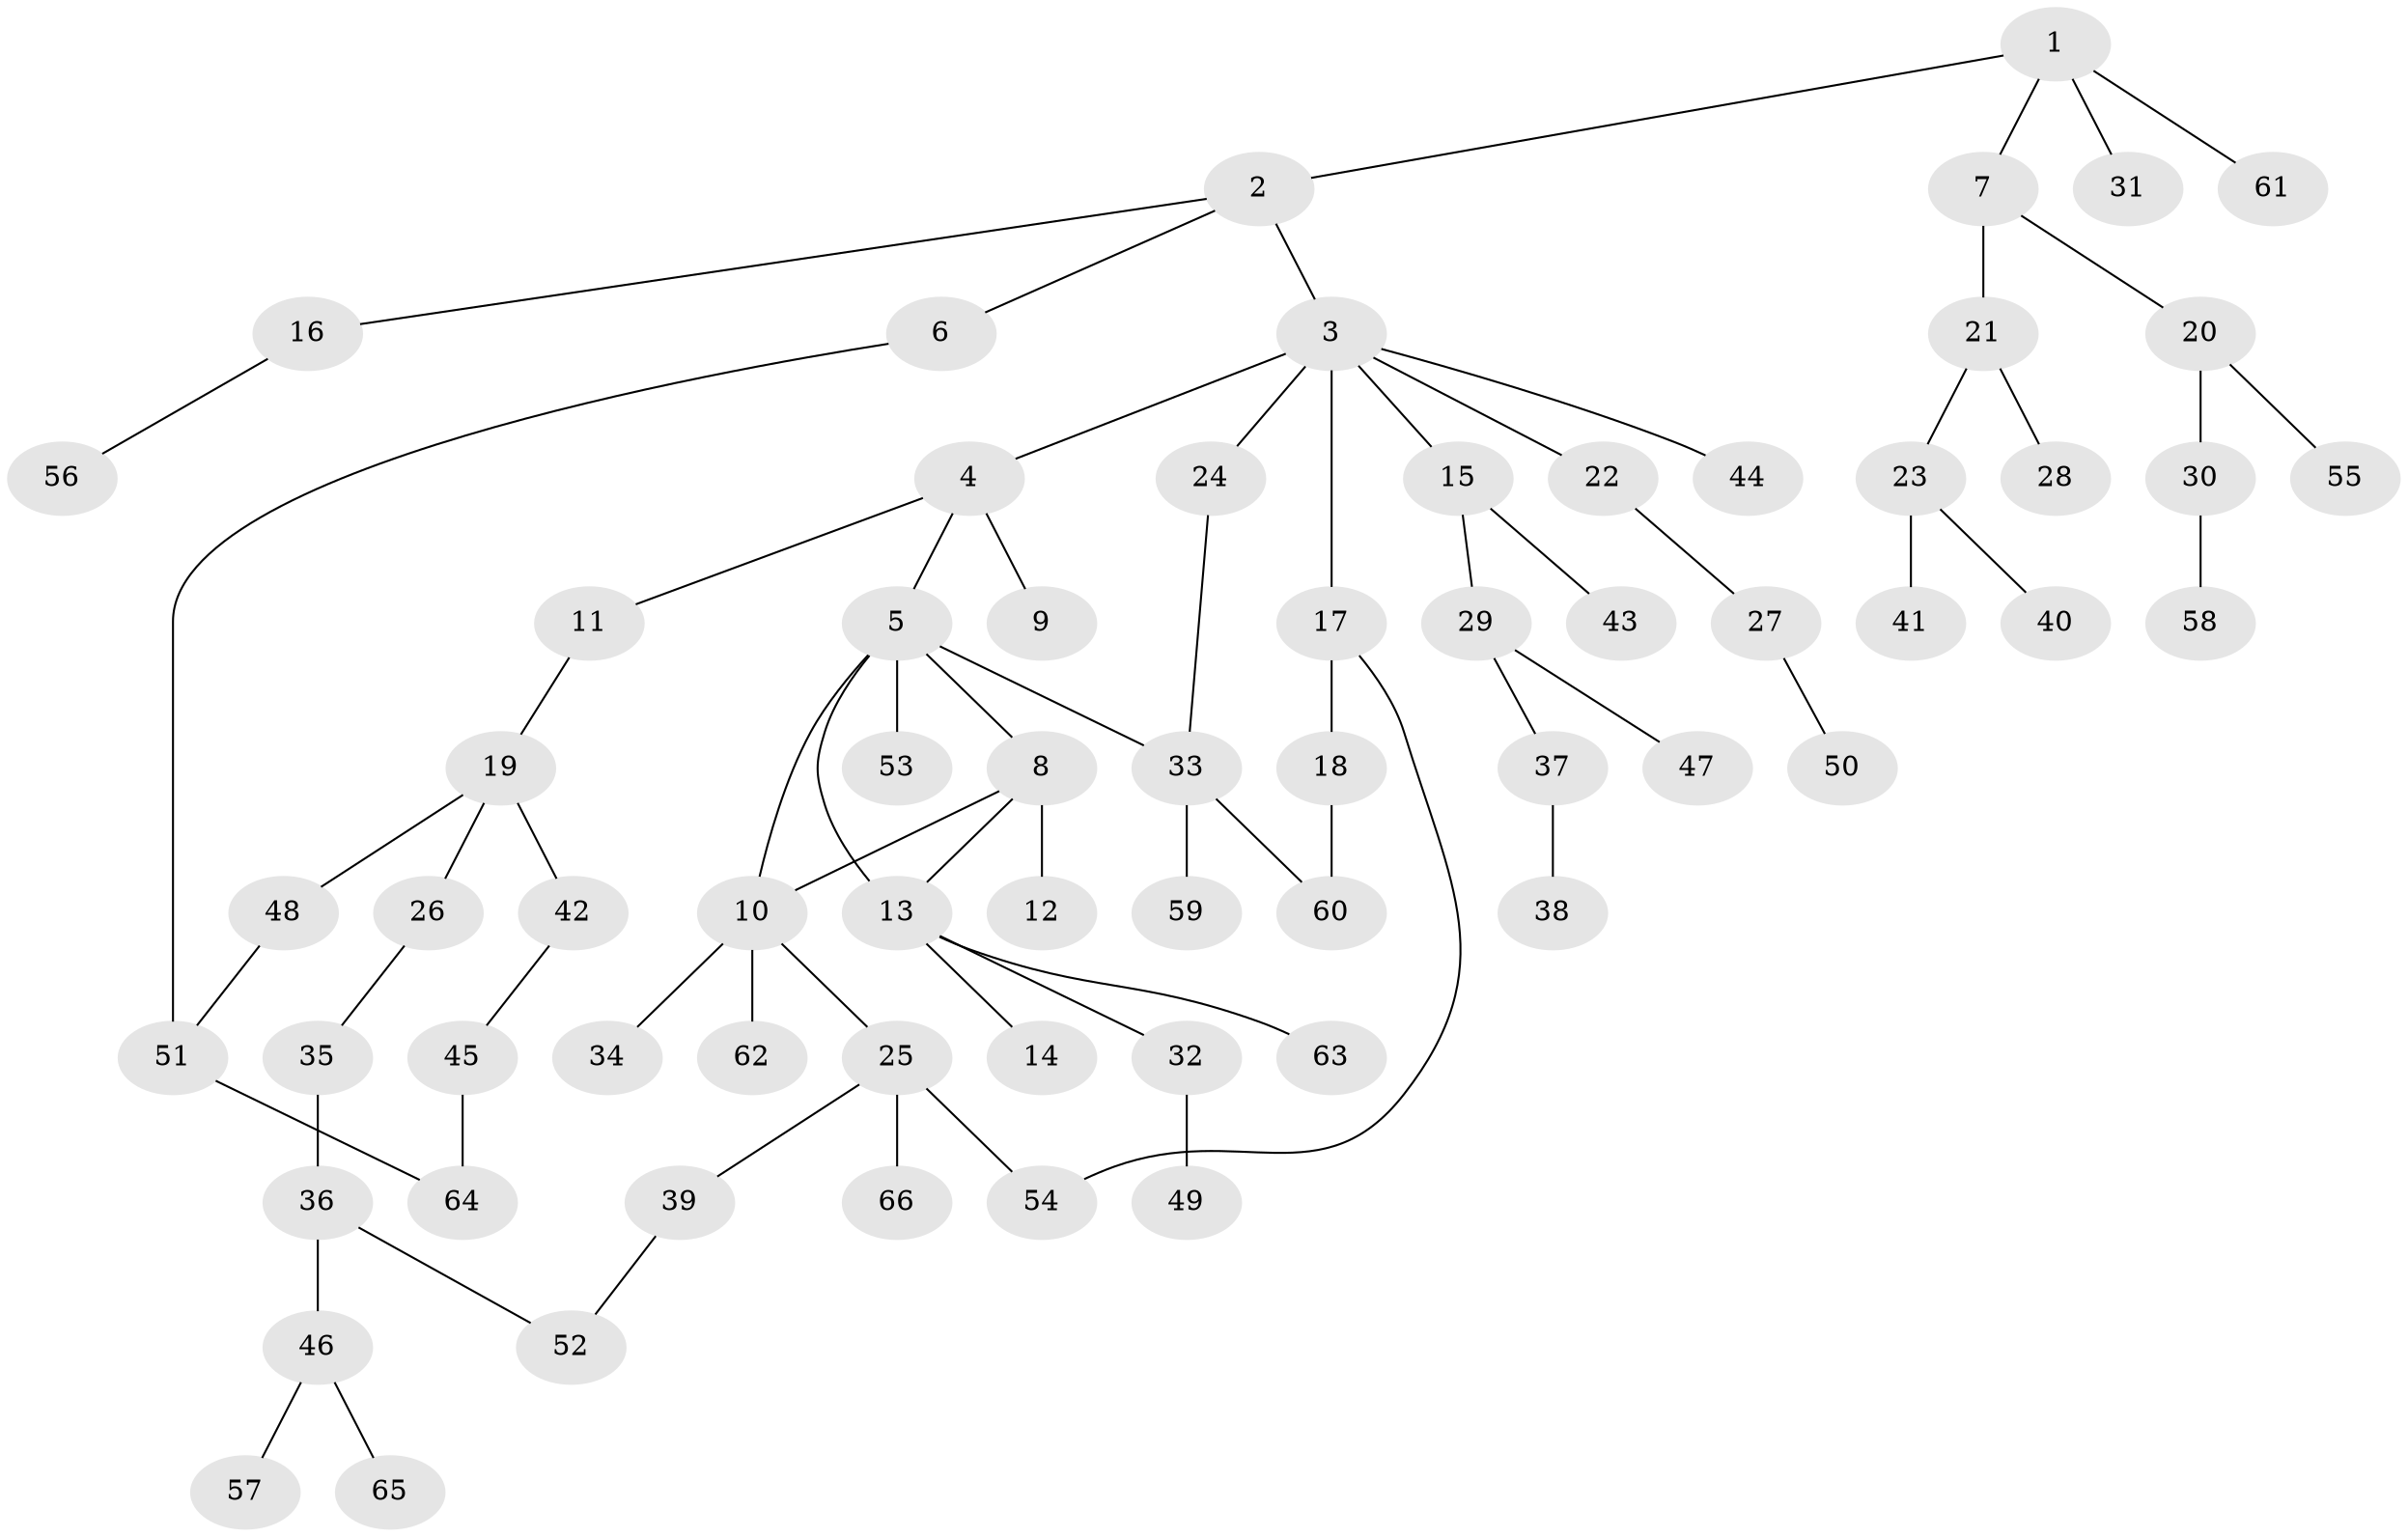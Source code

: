 // Generated by graph-tools (version 1.1) at 2025/34/03/09/25 02:34:21]
// undirected, 66 vertices, 73 edges
graph export_dot {
graph [start="1"]
  node [color=gray90,style=filled];
  1;
  2;
  3;
  4;
  5;
  6;
  7;
  8;
  9;
  10;
  11;
  12;
  13;
  14;
  15;
  16;
  17;
  18;
  19;
  20;
  21;
  22;
  23;
  24;
  25;
  26;
  27;
  28;
  29;
  30;
  31;
  32;
  33;
  34;
  35;
  36;
  37;
  38;
  39;
  40;
  41;
  42;
  43;
  44;
  45;
  46;
  47;
  48;
  49;
  50;
  51;
  52;
  53;
  54;
  55;
  56;
  57;
  58;
  59;
  60;
  61;
  62;
  63;
  64;
  65;
  66;
  1 -- 2;
  1 -- 7;
  1 -- 31;
  1 -- 61;
  2 -- 3;
  2 -- 6;
  2 -- 16;
  3 -- 4;
  3 -- 15;
  3 -- 17;
  3 -- 22;
  3 -- 24;
  3 -- 44;
  4 -- 5;
  4 -- 9;
  4 -- 11;
  5 -- 8;
  5 -- 10;
  5 -- 13;
  5 -- 33;
  5 -- 53;
  6 -- 51;
  7 -- 20;
  7 -- 21;
  8 -- 12;
  8 -- 13;
  8 -- 10;
  10 -- 25;
  10 -- 34;
  10 -- 62;
  11 -- 19;
  13 -- 14;
  13 -- 32;
  13 -- 63;
  15 -- 29;
  15 -- 43;
  16 -- 56;
  17 -- 18;
  17 -- 54;
  18 -- 60;
  19 -- 26;
  19 -- 42;
  19 -- 48;
  20 -- 30;
  20 -- 55;
  21 -- 23;
  21 -- 28;
  22 -- 27;
  23 -- 40;
  23 -- 41;
  24 -- 33;
  25 -- 39;
  25 -- 54;
  25 -- 66;
  26 -- 35;
  27 -- 50;
  29 -- 37;
  29 -- 47;
  30 -- 58;
  32 -- 49;
  33 -- 59;
  33 -- 60;
  35 -- 36;
  36 -- 46;
  36 -- 52;
  37 -- 38;
  39 -- 52;
  42 -- 45;
  45 -- 64;
  46 -- 57;
  46 -- 65;
  48 -- 51;
  51 -- 64;
}
